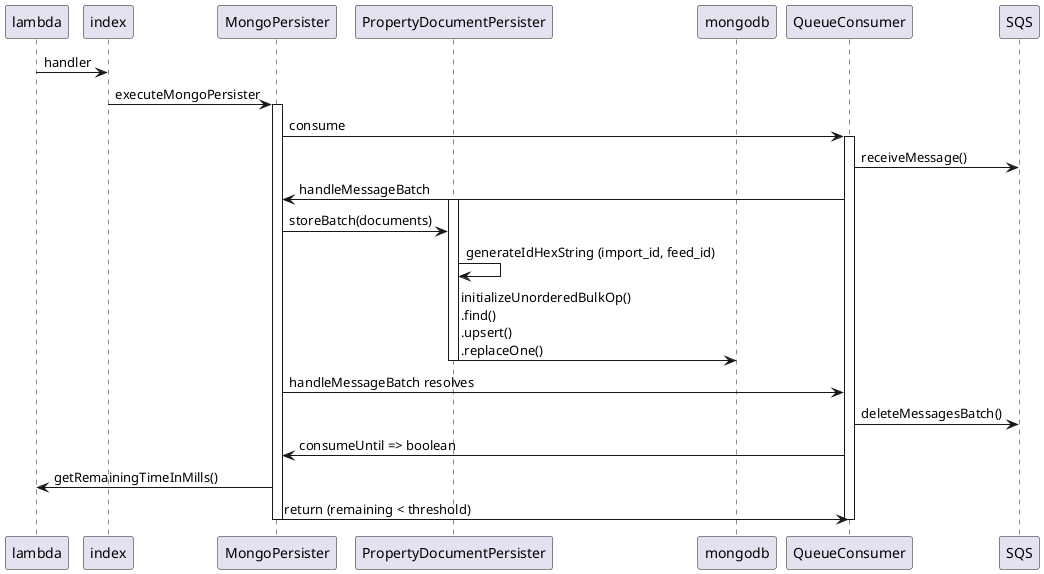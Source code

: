 @startuml

participant lambda
participant index
participant MongoPersister as MP
participant PropertyDocumentPersister as PDP
participant mongodb

participant QueueConsumer as QC
participant SQS

lambda -> index: handler
index -> MP : executeMongoPersister
activate MP
MP -> QC : consume

activate QC

  QC -> SQS : receiveMessage()
  QC -> MP : handleMessageBatch

  activate PDP
  MP -> PDP : storeBatch(documents)
  PDP -> PDP : generateIdHexString (import_id, feed_id)
  PDP -> mongodb : initializeUnorderedBulkOp()\n.find()\n.upsert()\n.replaceOne()
  deactivate PDP

  MP -> QC : handleMessageBatch resolves
  QC -> SQS : deleteMessagesBatch()

  QC -> MP : consumeUntil => boolean
  MP -> lambda : getRemainingTimeInMills()
  MP -> QC : return (remaining < threshold)

deactivate MP

deactivate QC

@enduml
